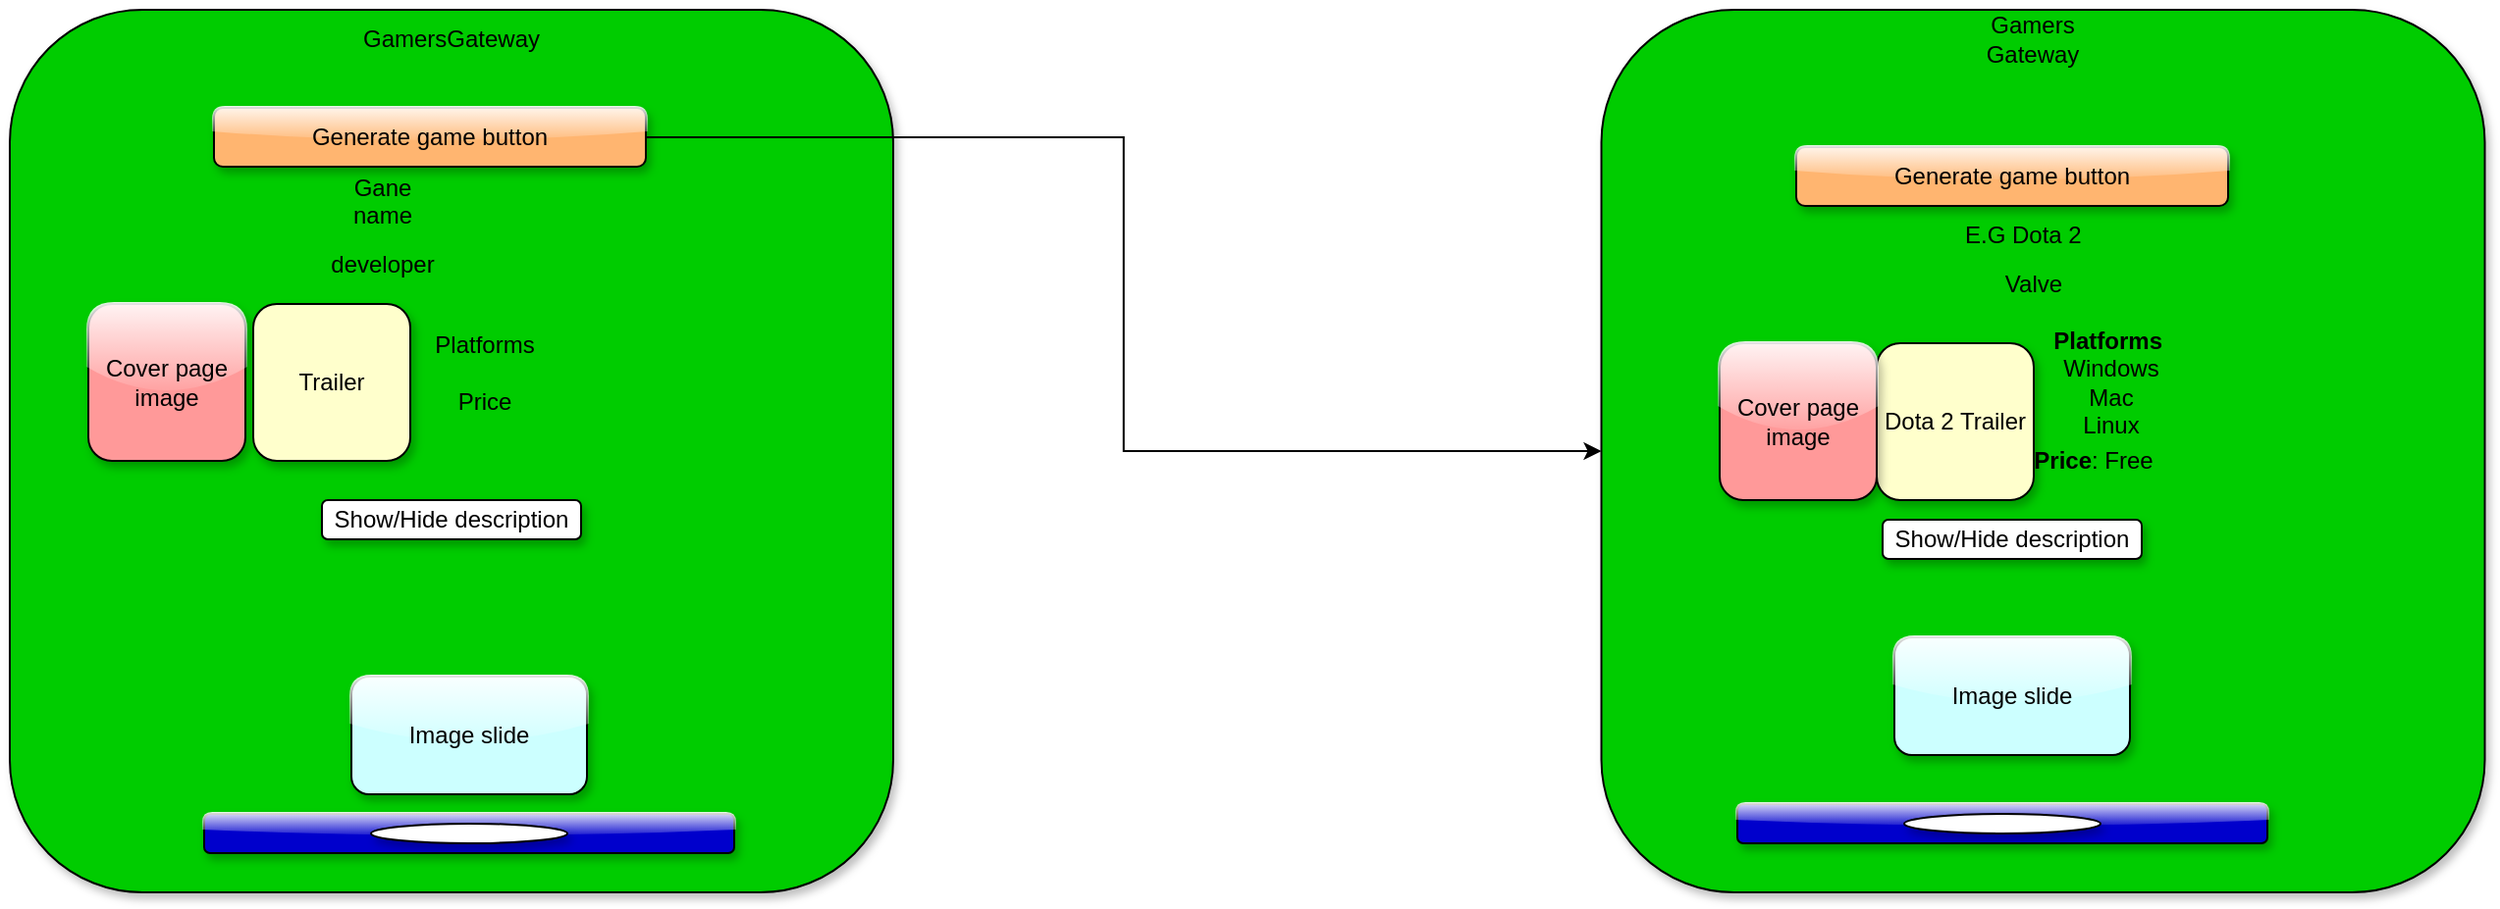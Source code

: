 <mxfile version="24.6.3" type="device">
  <diagram id="UqVhCwuL2qdCLJgCUi1_" name="Page-1">
    <mxGraphModel dx="1034" dy="458" grid="1" gridSize="10" guides="1" tooltips="1" connect="1" arrows="1" fold="1" page="1" pageScale="1" pageWidth="827" pageHeight="1169" math="0" shadow="0">
      <root>
        <mxCell id="0" />
        <mxCell id="1" parent="0" />
        <mxCell id="STi5Y7eJFXpJAKB7bYhM-1" value="" style="whiteSpace=wrap;html=1;aspect=fixed;fillColor=#00CC00;rounded=1;shadow=1;glass=0;" parent="1" vertex="1">
          <mxGeometry x="250" y="370" width="450" height="450" as="geometry" />
        </mxCell>
        <mxCell id="STi5Y7eJFXpJAKB7bYhM-2" value="Cover page image" style="whiteSpace=wrap;html=1;aspect=fixed;fillColor=#FF9999;glass=1;rounded=1;shadow=1;" parent="1" vertex="1">
          <mxGeometry x="290" y="520" width="80" height="80" as="geometry" />
        </mxCell>
        <mxCell id="STi5Y7eJFXpJAKB7bYhM-3" value="GamersGateway" style="text;html=1;align=center;verticalAlign=middle;whiteSpace=wrap;rounded=0;" parent="1" vertex="1">
          <mxGeometry x="445" y="370" width="60" height="30" as="geometry" />
        </mxCell>
        <mxCell id="STi5Y7eJFXpJAKB7bYhM-4" value="Gane name&lt;div&gt;&lt;br&gt;&lt;/div&gt;" style="text;html=1;align=center;verticalAlign=middle;whiteSpace=wrap;rounded=0;" parent="1" vertex="1">
          <mxGeometry x="410" y="460" width="60" height="30" as="geometry" />
        </mxCell>
        <mxCell id="STi5Y7eJFXpJAKB7bYhM-5" value="developer" style="text;html=1;align=center;verticalAlign=middle;whiteSpace=wrap;rounded=0;" parent="1" vertex="1">
          <mxGeometry x="410" y="480" width="60" height="40" as="geometry" />
        </mxCell>
        <mxCell id="STi5Y7eJFXpJAKB7bYhM-8" value="Trailer" style="whiteSpace=wrap;html=1;aspect=fixed;fillColor=#FFFFCC;rounded=1;glass=0;shadow=1;" parent="1" vertex="1">
          <mxGeometry x="374" y="520" width="80" height="80" as="geometry" />
        </mxCell>
        <mxCell id="STi5Y7eJFXpJAKB7bYhM-9" value="Platforms&lt;div&gt;&lt;br&gt;&lt;/div&gt;&lt;div&gt;&lt;span style=&quot;background-color: initial;&quot;&gt;Price&lt;/span&gt;&lt;br&gt;&lt;/div&gt;" style="text;html=1;align=center;verticalAlign=middle;whiteSpace=wrap;rounded=0;" parent="1" vertex="1">
          <mxGeometry x="454" y="530" width="76" height="50" as="geometry" />
        </mxCell>
        <mxCell id="STi5Y7eJFXpJAKB7bYhM-11" value="" style="rounded=1;whiteSpace=wrap;html=1;fillColor=#0000CC;glass=1;shadow=1;" parent="1" vertex="1">
          <mxGeometry x="349" y="780" width="270" height="20" as="geometry" />
        </mxCell>
        <mxCell id="STi5Y7eJFXpJAKB7bYhM-12" value="" style="ellipse;whiteSpace=wrap;html=1;shadow=1;" parent="1" vertex="1">
          <mxGeometry x="434" y="785" width="100" height="10" as="geometry" />
        </mxCell>
        <mxCell id="STi5Y7eJFXpJAKB7bYhM-13" value="Image slide" style="rounded=1;whiteSpace=wrap;html=1;fillColor=#CCFFFF;shadow=1;glass=1;" parent="1" vertex="1">
          <mxGeometry x="424" y="710" width="120" height="60" as="geometry" />
        </mxCell>
        <mxCell id="VPOq7v7jwLzqMrv7rjoe-4" style="edgeStyle=orthogonalEdgeStyle;rounded=0;orthogonalLoop=1;jettySize=auto;html=1;" parent="1" source="STi5Y7eJFXpJAKB7bYhM-15" target="VPOq7v7jwLzqMrv7rjoe-5" edge="1">
          <mxGeometry relative="1" as="geometry">
            <mxPoint x="964" y="435" as="targetPoint" />
          </mxGeometry>
        </mxCell>
        <mxCell id="STi5Y7eJFXpJAKB7bYhM-15" value="Generate game button" style="rounded=1;whiteSpace=wrap;html=1;fillColor=#FFB570;glass=1;shadow=1;" parent="1" vertex="1">
          <mxGeometry x="354" y="420" width="220" height="30" as="geometry" />
        </mxCell>
        <mxCell id="VPOq7v7jwLzqMrv7rjoe-2" value="Show/Hide description" style="rounded=1;whiteSpace=wrap;html=1;shadow=1;" parent="1" vertex="1">
          <mxGeometry x="409" y="620" width="132" height="20" as="geometry" />
        </mxCell>
        <mxCell id="VPOq7v7jwLzqMrv7rjoe-5" value="" style="whiteSpace=wrap;html=1;aspect=fixed;fillColor=#00CC00;rounded=1;shadow=1;glass=0;" parent="1" vertex="1">
          <mxGeometry x="1060.75" y="370" width="450" height="450" as="geometry" />
        </mxCell>
        <mxCell id="VPOq7v7jwLzqMrv7rjoe-6" value="Gamers Gateway" style="text;html=1;align=center;verticalAlign=middle;whiteSpace=wrap;rounded=0;" parent="1" vertex="1">
          <mxGeometry x="1241" y="370" width="79" height="30" as="geometry" />
        </mxCell>
        <mxCell id="VPOq7v7jwLzqMrv7rjoe-7" value="E.G Dota 2&lt;span style=&quot;white-space: pre;&quot;&gt;&#x9;&lt;/span&gt;" style="text;html=1;align=center;verticalAlign=middle;whiteSpace=wrap;rounded=0;" parent="1" vertex="1">
          <mxGeometry x="1241" y="470" width="89.5" height="30" as="geometry" />
        </mxCell>
        <mxCell id="VPOq7v7jwLzqMrv7rjoe-8" value="Valve" style="text;html=1;align=center;verticalAlign=middle;whiteSpace=wrap;rounded=0;" parent="1" vertex="1">
          <mxGeometry x="1230.75" y="490" width="99.5" height="40" as="geometry" />
        </mxCell>
        <mxCell id="VPOq7v7jwLzqMrv7rjoe-10" value="Generate game button" style="rounded=1;whiteSpace=wrap;html=1;fillColor=#FFB570;glass=1;shadow=1;" parent="1" vertex="1">
          <mxGeometry x="1160" y="440" width="220" height="30" as="geometry" />
        </mxCell>
        <mxCell id="VPOq7v7jwLzqMrv7rjoe-12" value="Dota 2 Trailer" style="whiteSpace=wrap;html=1;aspect=fixed;fillColor=#FFFFCC;rounded=1;glass=0;shadow=1;" parent="1" vertex="1">
          <mxGeometry x="1201" y="540" width="80" height="80" as="geometry" />
        </mxCell>
        <mxCell id="VPOq7v7jwLzqMrv7rjoe-13" value="Cover page image" style="whiteSpace=wrap;html=1;aspect=fixed;fillColor=#FF9999;glass=1;rounded=1;shadow=1;" parent="1" vertex="1">
          <mxGeometry x="1121" y="540" width="80" height="80" as="geometry" />
        </mxCell>
        <mxCell id="VPOq7v7jwLzqMrv7rjoe-14" value="&lt;b&gt;Platforms&lt;/b&gt;&amp;nbsp;&lt;div&gt;Windows&lt;/div&gt;&lt;div&gt;Mac&lt;/div&gt;&lt;div&gt;Linux&lt;/div&gt;" style="text;html=1;align=center;verticalAlign=middle;whiteSpace=wrap;rounded=0;" parent="1" vertex="1">
          <mxGeometry x="1281" y="545" width="79" height="30" as="geometry" />
        </mxCell>
        <mxCell id="VPOq7v7jwLzqMrv7rjoe-17" value="&lt;b&gt;Price&lt;/b&gt;: Free" style="text;html=1;align=center;verticalAlign=middle;resizable=0;points=[];autosize=1;strokeColor=none;fillColor=none;" parent="1" vertex="1">
          <mxGeometry x="1271" y="585" width="80" height="30" as="geometry" />
        </mxCell>
        <mxCell id="VPOq7v7jwLzqMrv7rjoe-19" value="Show/Hide description" style="rounded=1;whiteSpace=wrap;html=1;shadow=1;" parent="1" vertex="1">
          <mxGeometry x="1204" y="630" width="132" height="20" as="geometry" />
        </mxCell>
        <mxCell id="VPOq7v7jwLzqMrv7rjoe-20" value="Image slide" style="rounded=1;whiteSpace=wrap;html=1;fillColor=#CCFFFF;shadow=1;glass=1;" parent="1" vertex="1">
          <mxGeometry x="1210" y="690" width="120" height="60" as="geometry" />
        </mxCell>
        <mxCell id="VPOq7v7jwLzqMrv7rjoe-21" value="" style="rounded=1;whiteSpace=wrap;html=1;fillColor=#0000CC;glass=1;shadow=1;" parent="1" vertex="1">
          <mxGeometry x="1130" y="775" width="270" height="20" as="geometry" />
        </mxCell>
        <mxCell id="VPOq7v7jwLzqMrv7rjoe-22" value="" style="ellipse;whiteSpace=wrap;html=1;shadow=1;" parent="1" vertex="1">
          <mxGeometry x="1215" y="780" width="100" height="10" as="geometry" />
        </mxCell>
      </root>
    </mxGraphModel>
  </diagram>
</mxfile>

